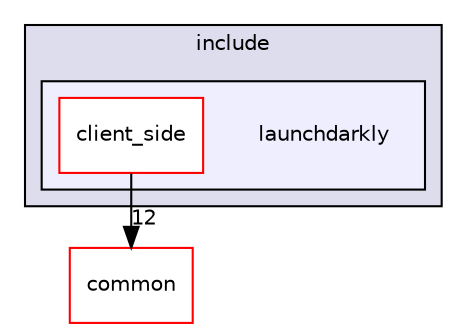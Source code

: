 digraph "include/launchdarkly" {
  compound=true
  node [ fontsize="10", fontname="Helvetica"];
  edge [ labelfontsize="10", labelfontname="Helvetica"];
  subgraph clusterdir_cedd4e4923668d84dbfc7d96a6891ec8 {
    graph [ bgcolor="#ddddee", pencolor="black", label="include" fontname="Helvetica", fontsize="10", URL="dir_cedd4e4923668d84dbfc7d96a6891ec8.html"]
  subgraph clusterdir_9eefd166cfb38881a53e6ced23ae3519 {
    graph [ bgcolor="#eeeeff", pencolor="black", label="" URL="dir_9eefd166cfb38881a53e6ced23ae3519.html"];
    dir_9eefd166cfb38881a53e6ced23ae3519 [shape=plaintext label="launchdarkly"];
  dir_22fb0d6462546642bc6c49f025f80bdc [shape=box label="client_side" fillcolor="white" style="filled" color="red" URL="dir_22fb0d6462546642bc6c49f025f80bdc.html"];
  }
  }
  dir_bdd9a5d540de89e9fe90efdfc6973a4f [shape=box label="common" fillcolor="white" style="filled" color="red" URL="dir_bdd9a5d540de89e9fe90efdfc6973a4f.html"];
  dir_22fb0d6462546642bc6c49f025f80bdc->dir_bdd9a5d540de89e9fe90efdfc6973a4f [headlabel="12", labeldistance=1.5 headhref="dir_000003_000007.html"];
}

